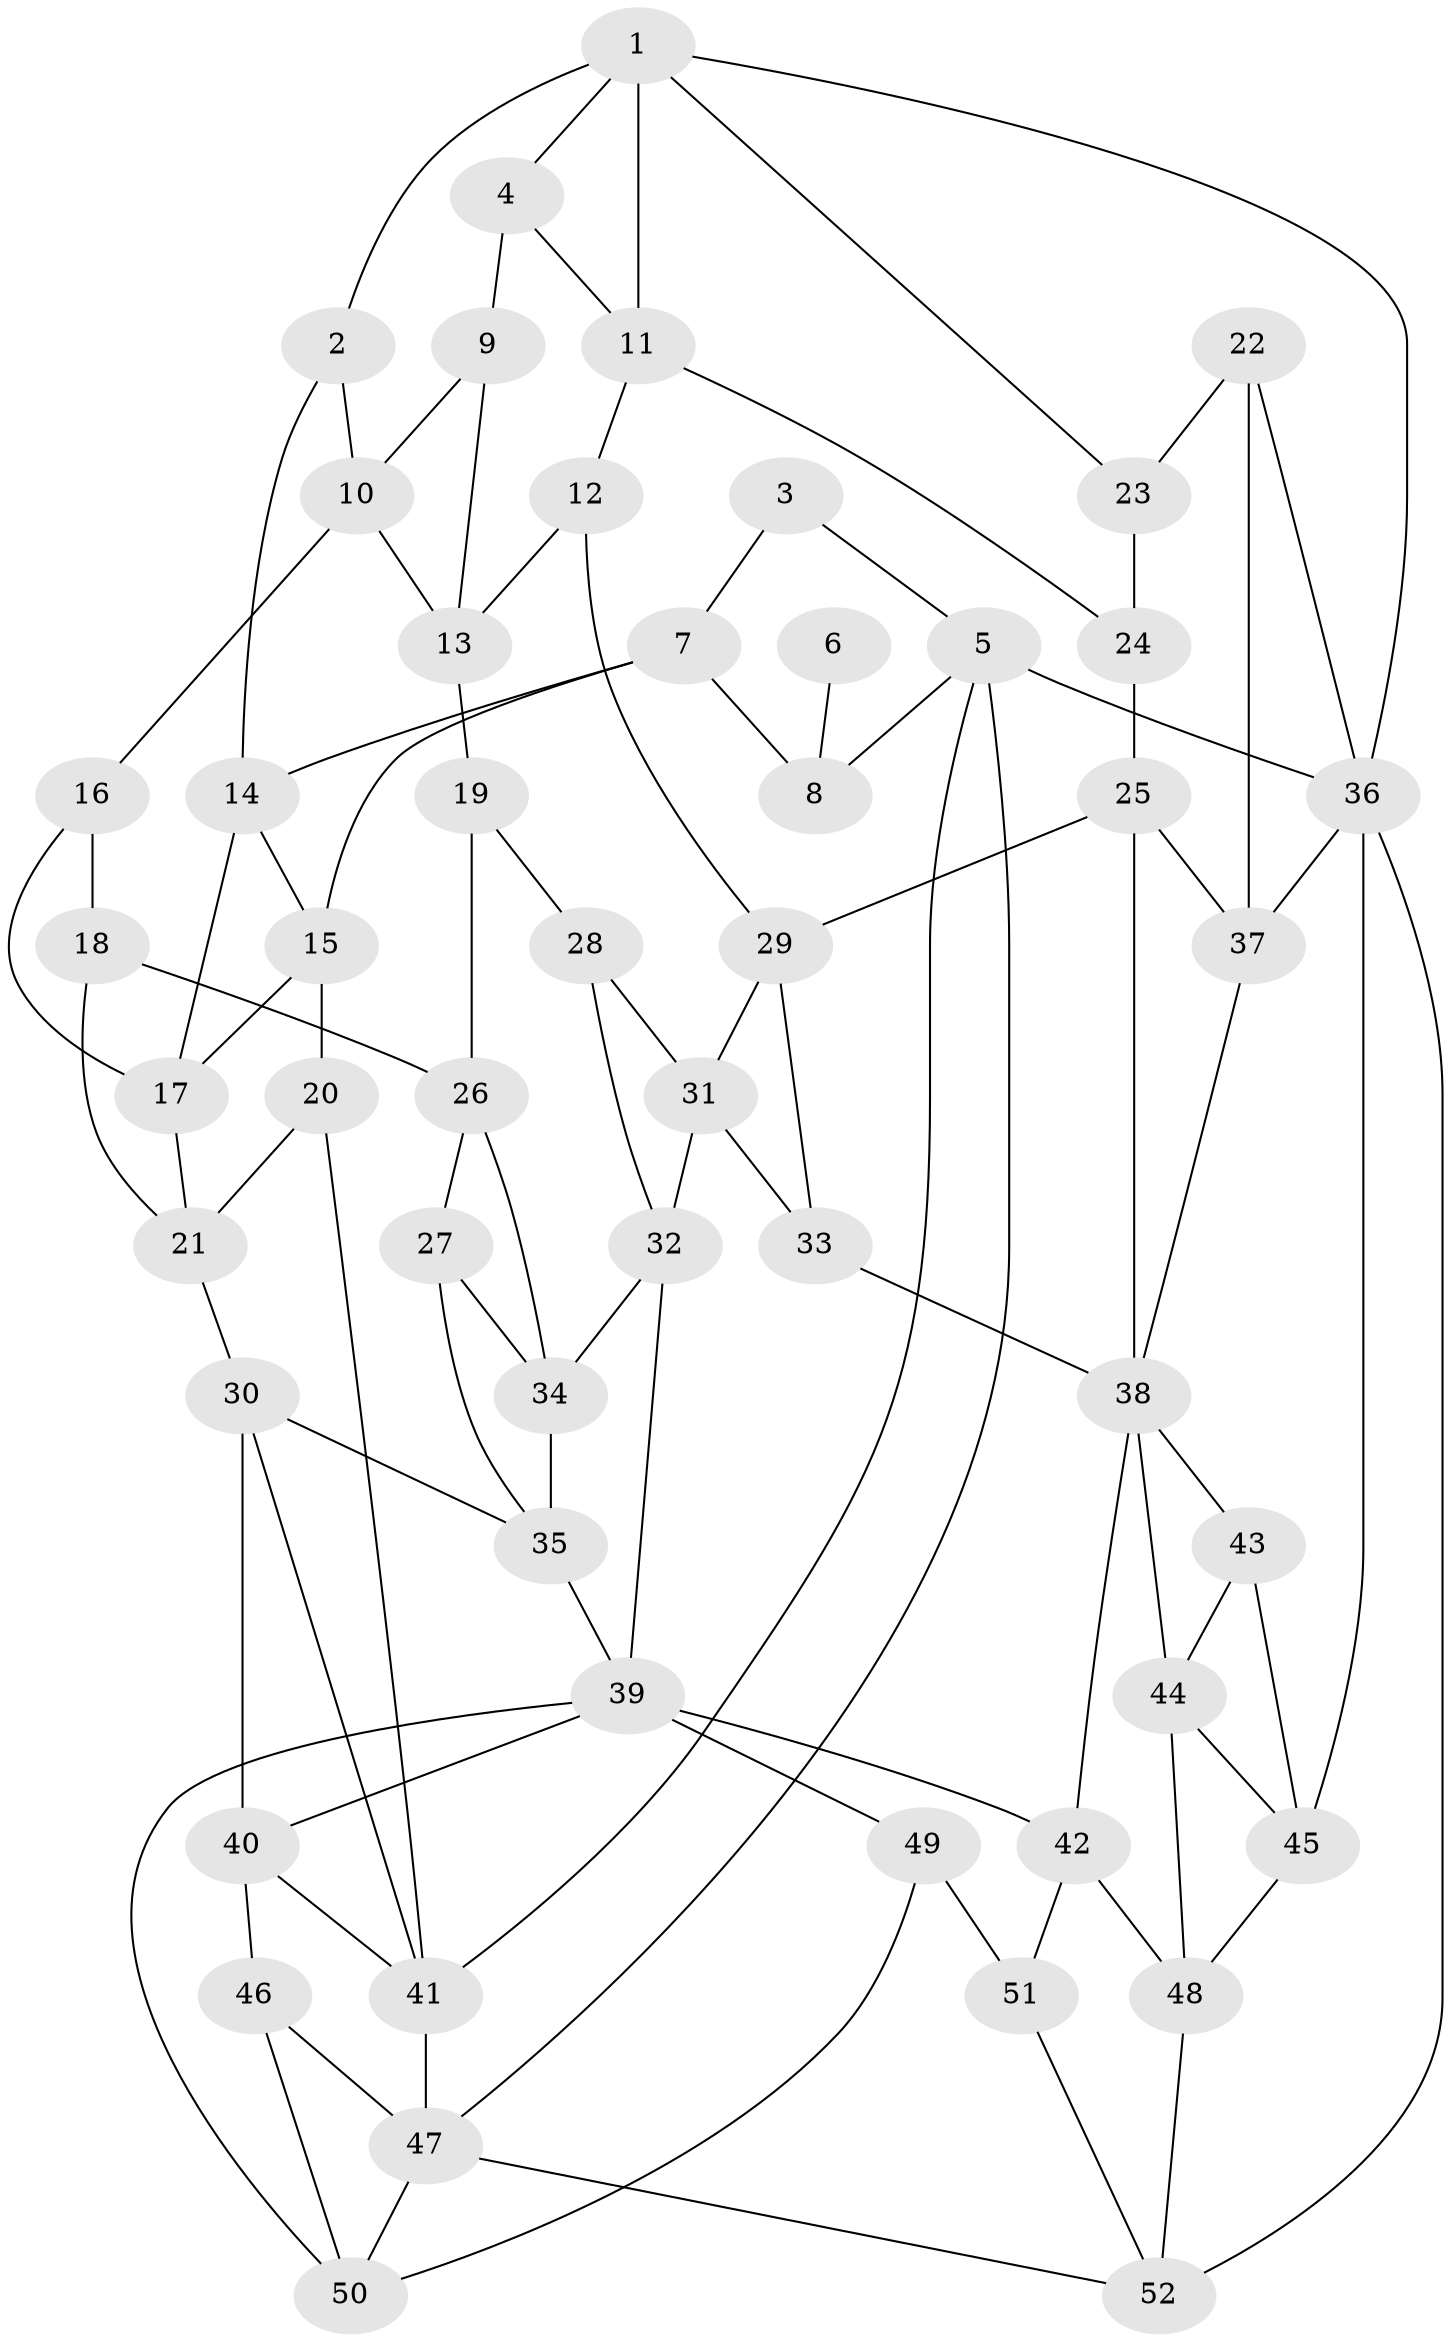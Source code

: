 // original degree distribution, {3: 0.019417475728155338, 4: 0.24271844660194175, 5: 0.5242718446601942, 6: 0.21359223300970873}
// Generated by graph-tools (version 1.1) at 2025/27/03/09/25 03:27:17]
// undirected, 52 vertices, 97 edges
graph export_dot {
graph [start="1"]
  node [color=gray90,style=filled];
  1;
  2;
  3;
  4;
  5;
  6;
  7;
  8;
  9;
  10;
  11;
  12;
  13;
  14;
  15;
  16;
  17;
  18;
  19;
  20;
  21;
  22;
  23;
  24;
  25;
  26;
  27;
  28;
  29;
  30;
  31;
  32;
  33;
  34;
  35;
  36;
  37;
  38;
  39;
  40;
  41;
  42;
  43;
  44;
  45;
  46;
  47;
  48;
  49;
  50;
  51;
  52;
  1 -- 2 [weight=1.0];
  1 -- 4 [weight=1.0];
  1 -- 11 [weight=1.0];
  1 -- 23 [weight=1.0];
  1 -- 36 [weight=1.0];
  2 -- 10 [weight=1.0];
  2 -- 14 [weight=1.0];
  3 -- 5 [weight=1.0];
  3 -- 7 [weight=1.0];
  4 -- 9 [weight=2.0];
  4 -- 11 [weight=1.0];
  5 -- 8 [weight=1.0];
  5 -- 36 [weight=1.0];
  5 -- 41 [weight=1.0];
  5 -- 47 [weight=1.0];
  6 -- 8 [weight=2.0];
  7 -- 8 [weight=1.0];
  7 -- 14 [weight=1.0];
  7 -- 15 [weight=1.0];
  9 -- 10 [weight=1.0];
  9 -- 13 [weight=1.0];
  10 -- 13 [weight=1.0];
  10 -- 16 [weight=1.0];
  11 -- 12 [weight=1.0];
  11 -- 24 [weight=1.0];
  12 -- 13 [weight=1.0];
  12 -- 29 [weight=1.0];
  13 -- 19 [weight=1.0];
  14 -- 15 [weight=1.0];
  14 -- 17 [weight=1.0];
  15 -- 17 [weight=1.0];
  15 -- 20 [weight=1.0];
  16 -- 17 [weight=1.0];
  16 -- 18 [weight=2.0];
  17 -- 21 [weight=1.0];
  18 -- 21 [weight=1.0];
  18 -- 26 [weight=1.0];
  19 -- 26 [weight=1.0];
  19 -- 28 [weight=2.0];
  20 -- 21 [weight=1.0];
  20 -- 41 [weight=1.0];
  21 -- 30 [weight=1.0];
  22 -- 23 [weight=1.0];
  22 -- 36 [weight=1.0];
  22 -- 37 [weight=1.0];
  23 -- 24 [weight=2.0];
  24 -- 25 [weight=1.0];
  25 -- 29 [weight=1.0];
  25 -- 37 [weight=1.0];
  25 -- 38 [weight=1.0];
  26 -- 27 [weight=1.0];
  26 -- 34 [weight=1.0];
  27 -- 34 [weight=1.0];
  27 -- 35 [weight=1.0];
  28 -- 31 [weight=1.0];
  28 -- 32 [weight=1.0];
  29 -- 31 [weight=1.0];
  29 -- 33 [weight=1.0];
  30 -- 35 [weight=1.0];
  30 -- 40 [weight=1.0];
  30 -- 41 [weight=1.0];
  31 -- 32 [weight=1.0];
  31 -- 33 [weight=1.0];
  32 -- 34 [weight=1.0];
  32 -- 39 [weight=1.0];
  33 -- 38 [weight=1.0];
  34 -- 35 [weight=1.0];
  35 -- 39 [weight=1.0];
  36 -- 37 [weight=1.0];
  36 -- 45 [weight=1.0];
  36 -- 52 [weight=1.0];
  37 -- 38 [weight=1.0];
  38 -- 42 [weight=1.0];
  38 -- 43 [weight=1.0];
  38 -- 44 [weight=1.0];
  39 -- 40 [weight=1.0];
  39 -- 42 [weight=1.0];
  39 -- 49 [weight=1.0];
  39 -- 50 [weight=1.0];
  40 -- 41 [weight=1.0];
  40 -- 46 [weight=2.0];
  41 -- 47 [weight=1.0];
  42 -- 48 [weight=1.0];
  42 -- 51 [weight=1.0];
  43 -- 44 [weight=1.0];
  43 -- 45 [weight=1.0];
  44 -- 45 [weight=1.0];
  44 -- 48 [weight=1.0];
  45 -- 48 [weight=1.0];
  46 -- 47 [weight=1.0];
  46 -- 50 [weight=1.0];
  47 -- 50 [weight=1.0];
  47 -- 52 [weight=1.0];
  48 -- 52 [weight=1.0];
  49 -- 50 [weight=1.0];
  49 -- 51 [weight=2.0];
  51 -- 52 [weight=1.0];
}
